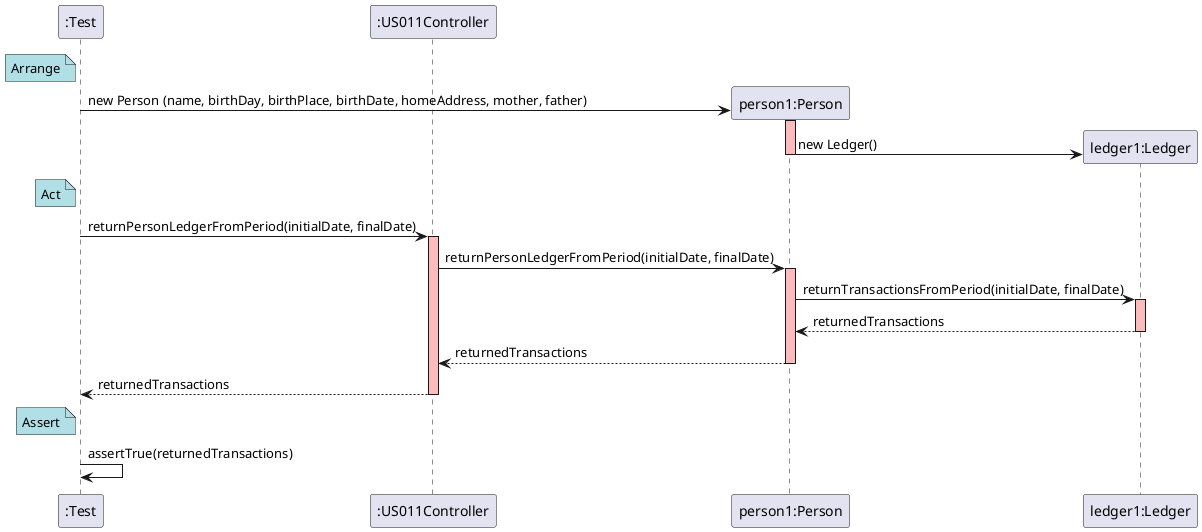 @startuml

participant ":Test"
note left of ":Test" #powderblue
	Arrange
end note
participant ":US011Controller"

create "person1:Person"
":Test" -> "person1:Person" : new Person (name, birthDay, birthPlace, birthDate, homeAddress, mother, father)
activate "person1:Person" #FFBBBB

create "ledger1:Ledger"
"person1:Person" -> "ledger1:Ledger" : new Ledger()
deactivate "person1:Person" #FFBBBB

note left of ":Test" #powderblue
	Act
end note

":Test" -> ":US011Controller" : returnPersonLedgerFromPeriod(initialDate, finalDate)
activate ":US011Controller" #FFBBBB

":US011Controller" -> "person1:Person" : returnPersonLedgerFromPeriod(initialDate, finalDate)
activate "person1:Person" #FFBBBB

"person1:Person" -> "ledger1:Ledger" : returnTransactionsFromPeriod(initialDate, finalDate)
activate "ledger1:Ledger" #FFBBBB

"ledger1:Ledger" --> "person1:Person" : returnedTransactions
deactivate "ledger1:Ledger" #FFBBBB

"person1:Person" --> ":US011Controller" : returnedTransactions
deactivate "person1:Person" #FFBBBB

":US011Controller" --> ":Test" : returnedTransactions
deactivate ":US011Controller" #FFBBBB

note left of ":Test" #powderblue
	Assert
end note

":Test" -> ":Test" : assertTrue(returnedTransactions)

@enduml